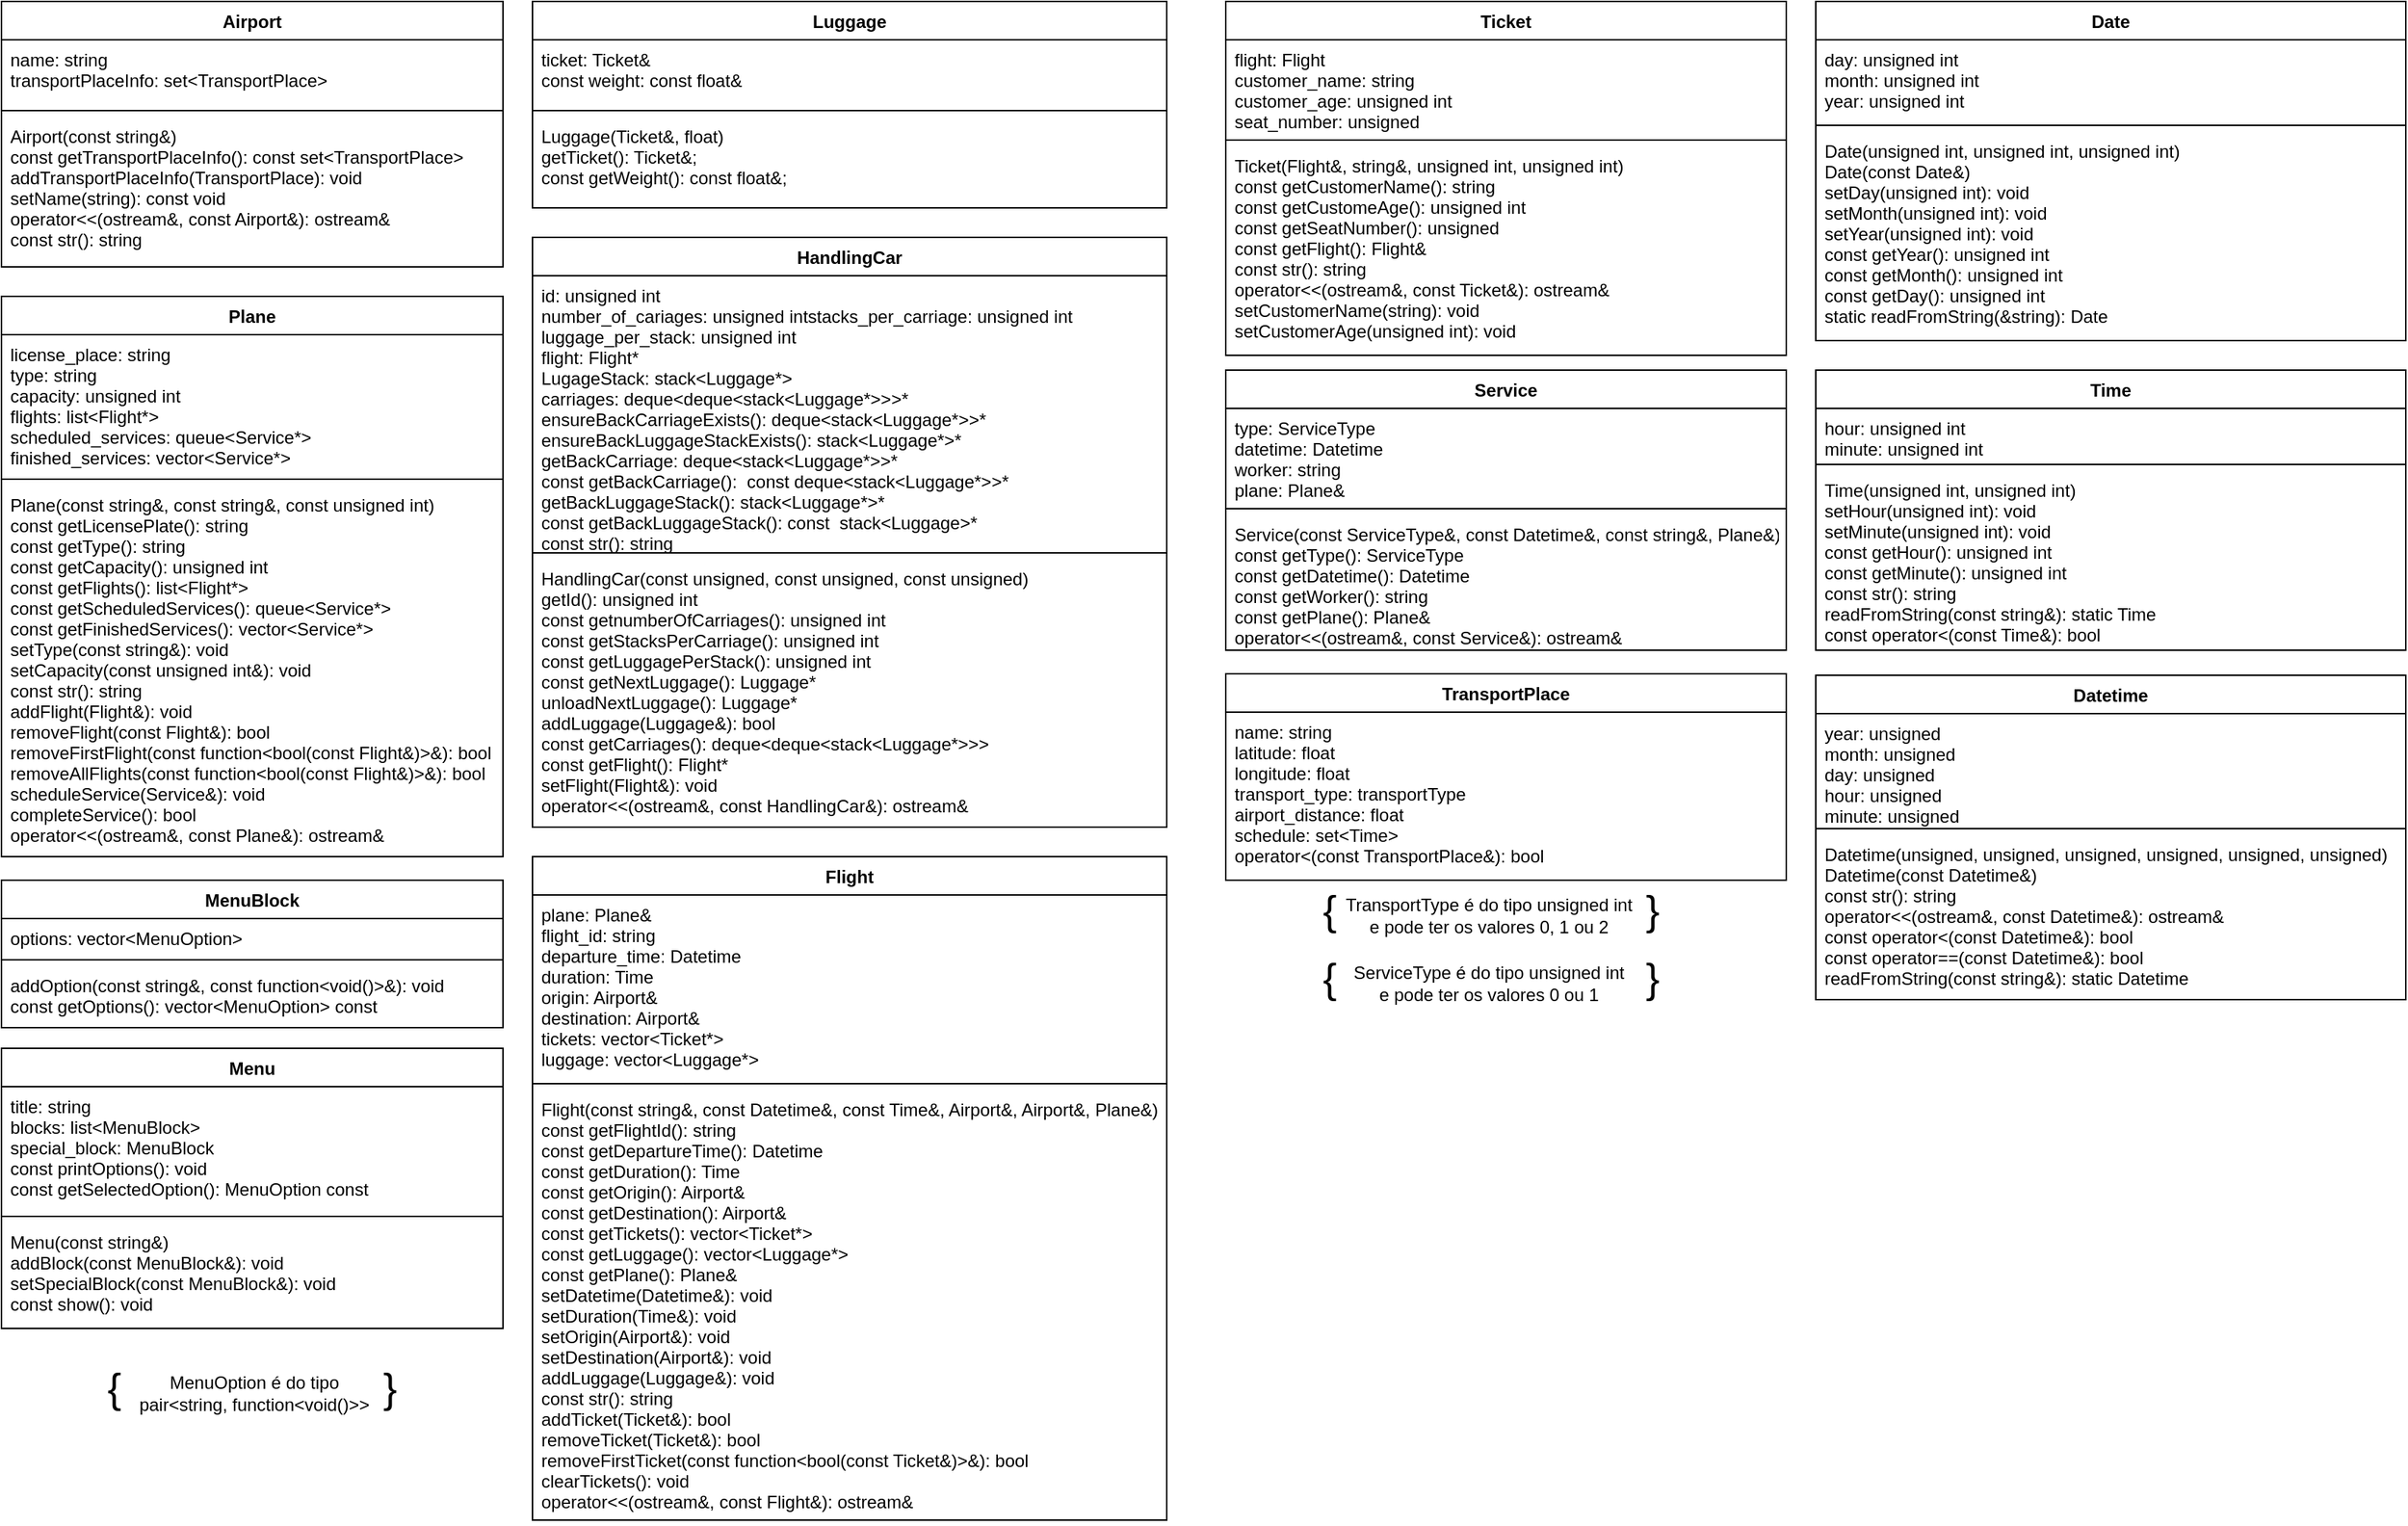 <mxfile version="16.0.0" type="github">
  <diagram id="W_Nx_6DD35ul7_3408HK" name="Page-1">
    <mxGraphModel dx="650" dy="359" grid="1" gridSize="10" guides="1" tooltips="1" connect="1" arrows="1" fold="1" page="1" pageScale="1" pageWidth="850" pageHeight="1100" math="0" shadow="0">
      <root>
        <mxCell id="0" />
        <mxCell id="1" parent="0" />
        <mxCell id="bMeLzX-Dhkqm__7QgIpA-3" value="Airport" style="swimlane;fontStyle=1;align=center;verticalAlign=top;childLayout=stackLayout;horizontal=1;startSize=26;horizontalStack=0;resizeParent=1;resizeParentMax=0;resizeLast=0;collapsible=1;marginBottom=0;glass=0;strokeColor=default;" parent="1" vertex="1">
          <mxGeometry x="30" y="20" width="340" height="180" as="geometry" />
        </mxCell>
        <mxCell id="bMeLzX-Dhkqm__7QgIpA-4" value="name: string&#xa;transportPlaceInfo: set&lt;TransportPlace&gt;&#xa;" style="text;strokeColor=none;fillColor=none;align=left;verticalAlign=top;spacingLeft=4;spacingRight=4;overflow=hidden;rotatable=0;points=[[0,0.5],[1,0.5]];portConstraint=eastwest;glass=0;" parent="bMeLzX-Dhkqm__7QgIpA-3" vertex="1">
          <mxGeometry y="26" width="340" height="44" as="geometry" />
        </mxCell>
        <mxCell id="bMeLzX-Dhkqm__7QgIpA-5" value="" style="line;strokeWidth=1;fillColor=none;align=left;verticalAlign=middle;spacingTop=-1;spacingLeft=3;spacingRight=3;rotatable=0;labelPosition=right;points=[];portConstraint=eastwest;glass=0;" parent="bMeLzX-Dhkqm__7QgIpA-3" vertex="1">
          <mxGeometry y="70" width="340" height="8" as="geometry" />
        </mxCell>
        <mxCell id="bMeLzX-Dhkqm__7QgIpA-6" value="Airport(const string&amp;)&#xa;const getTransportPlaceInfo(): const set&lt;TransportPlace&gt;&#xa;addTransportPlaceInfo(TransportPlace): void&#xa;setName(string): const void&#xa;operator&lt;&lt;(ostream&amp;, const Airport&amp;): ostream&amp;&#xa;const str(): string&#xa;&#xa;" style="text;strokeColor=none;fillColor=none;align=left;verticalAlign=top;spacingLeft=4;spacingRight=4;overflow=hidden;rotatable=0;points=[[0,0.5],[1,0.5]];portConstraint=eastwest;glass=0;" parent="bMeLzX-Dhkqm__7QgIpA-3" vertex="1">
          <mxGeometry y="78" width="340" height="102" as="geometry" />
        </mxCell>
        <mxCell id="bMeLzX-Dhkqm__7QgIpA-8" value="TransportPlace" style="swimlane;fontStyle=1;align=center;verticalAlign=top;childLayout=stackLayout;horizontal=1;startSize=26;horizontalStack=0;resizeParent=1;resizeParentMax=0;resizeLast=0;collapsible=1;marginBottom=0;glass=0;strokeColor=default;" parent="1" vertex="1">
          <mxGeometry x="860" y="476" width="380" height="140" as="geometry" />
        </mxCell>
        <mxCell id="bMeLzX-Dhkqm__7QgIpA-9" value="name: string&#xa;latitude: float&#xa;longitude: float&#xa;transport_type: transportType&#xa;airport_distance: float&#xa;schedule: set&lt;Time&gt;&#xa;operator&lt;(const TransportPlace&amp;): bool" style="text;strokeColor=none;fillColor=none;align=left;verticalAlign=top;spacingLeft=4;spacingRight=4;overflow=hidden;rotatable=0;points=[[0,0.5],[1,0.5]];portConstraint=eastwest;glass=0;" parent="bMeLzX-Dhkqm__7QgIpA-8" vertex="1">
          <mxGeometry y="26" width="380" height="114" as="geometry" />
        </mxCell>
        <mxCell id="bMeLzX-Dhkqm__7QgIpA-12" value="Ticket" style="swimlane;fontStyle=1;align=center;verticalAlign=top;childLayout=stackLayout;horizontal=1;startSize=26;horizontalStack=0;resizeParent=1;resizeParentMax=0;resizeLast=0;collapsible=1;marginBottom=0;glass=0;strokeColor=default;" parent="1" vertex="1">
          <mxGeometry x="860" y="20" width="380" height="240" as="geometry" />
        </mxCell>
        <mxCell id="bMeLzX-Dhkqm__7QgIpA-13" value="flight: Flight&#xa;customer_name: string&#xa;customer_age: unsigned int&#xa;seat_number: unsigned&#xa;" style="text;strokeColor=none;fillColor=none;align=left;verticalAlign=top;spacingLeft=4;spacingRight=4;overflow=hidden;rotatable=0;points=[[0,0.5],[1,0.5]];portConstraint=eastwest;glass=0;" parent="bMeLzX-Dhkqm__7QgIpA-12" vertex="1">
          <mxGeometry y="26" width="380" height="64" as="geometry" />
        </mxCell>
        <mxCell id="bMeLzX-Dhkqm__7QgIpA-14" value="" style="line;strokeWidth=1;fillColor=none;align=left;verticalAlign=middle;spacingTop=-1;spacingLeft=3;spacingRight=3;rotatable=0;labelPosition=right;points=[];portConstraint=eastwest;glass=0;" parent="bMeLzX-Dhkqm__7QgIpA-12" vertex="1">
          <mxGeometry y="90" width="380" height="8" as="geometry" />
        </mxCell>
        <mxCell id="bMeLzX-Dhkqm__7QgIpA-15" value="Ticket(Flight&amp;, string&amp;, unsigned int, unsigned int)&#xa;const getCustomerName(): string&#xa;const getCustomeAge(): unsigned int&#xa;const getSeatNumber(): unsigned&#xa;const getFlight(): Flight&amp;&#xa;const str(): string&#xa;operator&lt;&lt;(ostream&amp;, const Ticket&amp;): ostream&amp;&#xa;setCustomerName(string): void&#xa;setCustomerAge(unsigned int): void&#xa;" style="text;strokeColor=none;fillColor=none;align=left;verticalAlign=top;spacingLeft=4;spacingRight=4;overflow=hidden;rotatable=0;points=[[0,0.5],[1,0.5]];portConstraint=eastwest;glass=0;" parent="bMeLzX-Dhkqm__7QgIpA-12" vertex="1">
          <mxGeometry y="98" width="380" height="142" as="geometry" />
        </mxCell>
        <mxCell id="bMeLzX-Dhkqm__7QgIpA-16" value="Plane" style="swimlane;fontStyle=1;align=center;verticalAlign=top;childLayout=stackLayout;horizontal=1;startSize=26;horizontalStack=0;resizeParent=1;resizeParentMax=0;resizeLast=0;collapsible=1;marginBottom=0;glass=0;strokeColor=default;" parent="1" vertex="1">
          <mxGeometry x="30" y="220" width="340" height="380" as="geometry" />
        </mxCell>
        <mxCell id="bMeLzX-Dhkqm__7QgIpA-17" value="license_place: string&#xa;type: string&#xa;capacity: unsigned int&#xa;flights: list&lt;Flight*&gt;&#xa;scheduled_services: queue&lt;Service*&gt;&#xa;finished_services: vector&lt;Service*&gt;&#xa;" style="text;strokeColor=none;fillColor=none;align=left;verticalAlign=top;spacingLeft=4;spacingRight=4;overflow=hidden;rotatable=0;points=[[0,0.5],[1,0.5]];portConstraint=eastwest;glass=0;" parent="bMeLzX-Dhkqm__7QgIpA-16" vertex="1">
          <mxGeometry y="26" width="340" height="94" as="geometry" />
        </mxCell>
        <mxCell id="bMeLzX-Dhkqm__7QgIpA-18" value="" style="line;strokeWidth=1;fillColor=none;align=left;verticalAlign=middle;spacingTop=-1;spacingLeft=3;spacingRight=3;rotatable=0;labelPosition=right;points=[];portConstraint=eastwest;glass=0;" parent="bMeLzX-Dhkqm__7QgIpA-16" vertex="1">
          <mxGeometry y="120" width="340" height="8" as="geometry" />
        </mxCell>
        <mxCell id="bMeLzX-Dhkqm__7QgIpA-19" value="Plane(const string&amp;, const string&amp;, const unsigned int)&#xa;const getLicensePlate(): string&#xa;const getType(): string&#xa;const getCapacity(): unsigned int&#xa;const getFlights(): list&lt;Flight*&gt;&#xa;const getScheduledServices(): queue&lt;Service*&gt;&#xa;const getFinishedServices(): vector&lt;Service*&gt;&#xa;setType(const string&amp;): void&#xa;setCapacity(const unsigned int&amp;): void&#xa;const str(): string&#xa;addFlight(Flight&amp;): void&#xa;removeFlight(const Flight&amp;): bool&#xa;removeFirstFlight(const function&lt;bool(const Flight&amp;)&gt;&amp;): bool&#xa;removeAllFlights(const function&lt;bool(const Flight&amp;)&gt;&amp;): bool&#xa;scheduleService(Service&amp;): void&#xa;completeService(): bool&#xa;operator&lt;&lt;(ostream&amp;, const Plane&amp;): ostream&amp;&#xa;" style="text;strokeColor=none;fillColor=none;align=left;verticalAlign=top;spacingLeft=4;spacingRight=4;overflow=hidden;rotatable=0;points=[[0,0.5],[1,0.5]];portConstraint=eastwest;glass=0;" parent="bMeLzX-Dhkqm__7QgIpA-16" vertex="1">
          <mxGeometry y="128" width="340" height="252" as="geometry" />
        </mxCell>
        <mxCell id="bMeLzX-Dhkqm__7QgIpA-24" value="Service" style="swimlane;fontStyle=1;align=center;verticalAlign=top;childLayout=stackLayout;horizontal=1;startSize=26;horizontalStack=0;resizeParent=1;resizeParentMax=0;resizeLast=0;collapsible=1;marginBottom=0;glass=0;strokeColor=default;" parent="1" vertex="1">
          <mxGeometry x="860" y="270" width="380" height="190" as="geometry" />
        </mxCell>
        <mxCell id="bMeLzX-Dhkqm__7QgIpA-25" value="type: ServiceType&#xa;datetime: Datetime&#xa;worker: string&#xa;plane: Plane&amp;&#xa;" style="text;strokeColor=none;fillColor=none;align=left;verticalAlign=top;spacingLeft=4;spacingRight=4;overflow=hidden;rotatable=0;points=[[0,0.5],[1,0.5]];portConstraint=eastwest;glass=0;" parent="bMeLzX-Dhkqm__7QgIpA-24" vertex="1">
          <mxGeometry y="26" width="380" height="64" as="geometry" />
        </mxCell>
        <mxCell id="bMeLzX-Dhkqm__7QgIpA-26" value="" style="line;strokeWidth=1;fillColor=none;align=left;verticalAlign=middle;spacingTop=-1;spacingLeft=3;spacingRight=3;rotatable=0;labelPosition=right;points=[];portConstraint=eastwest;glass=0;" parent="bMeLzX-Dhkqm__7QgIpA-24" vertex="1">
          <mxGeometry y="90" width="380" height="8" as="geometry" />
        </mxCell>
        <mxCell id="bMeLzX-Dhkqm__7QgIpA-27" value="Service(const ServiceType&amp;, const Datetime&amp;, const string&amp;, Plane&amp;)&#xa;const getType(): ServiceType&#xa;const getDatetime(): Datetime&#xa;const getWorker(): string&#xa;const getPlane(): Plane&amp;&#xa;operator&lt;&lt;(ostream&amp;, const Service&amp;): ostream&amp;&#xa;" style="text;strokeColor=none;fillColor=none;align=left;verticalAlign=top;spacingLeft=4;spacingRight=4;overflow=hidden;rotatable=0;points=[[0,0.5],[1,0.5]];portConstraint=eastwest;glass=0;" parent="bMeLzX-Dhkqm__7QgIpA-24" vertex="1">
          <mxGeometry y="98" width="380" height="92" as="geometry" />
        </mxCell>
        <mxCell id="bMeLzX-Dhkqm__7QgIpA-28" value="Date" style="swimlane;fontStyle=1;align=center;verticalAlign=top;childLayout=stackLayout;horizontal=1;startSize=26;horizontalStack=0;resizeParent=1;resizeParentMax=0;resizeLast=0;collapsible=1;marginBottom=0;glass=0;strokeColor=default;" parent="1" vertex="1">
          <mxGeometry x="1260" y="20" width="400" height="230" as="geometry" />
        </mxCell>
        <mxCell id="bMeLzX-Dhkqm__7QgIpA-29" value="day: unsigned int&#xa;month: unsigned int&#xa;year: unsigned int&#xa;" style="text;strokeColor=none;fillColor=none;align=left;verticalAlign=top;spacingLeft=4;spacingRight=4;overflow=hidden;rotatable=0;points=[[0,0.5],[1,0.5]];portConstraint=eastwest;glass=0;" parent="bMeLzX-Dhkqm__7QgIpA-28" vertex="1">
          <mxGeometry y="26" width="400" height="54" as="geometry" />
        </mxCell>
        <mxCell id="bMeLzX-Dhkqm__7QgIpA-30" value="" style="line;strokeWidth=1;fillColor=none;align=left;verticalAlign=middle;spacingTop=-1;spacingLeft=3;spacingRight=3;rotatable=0;labelPosition=right;points=[];portConstraint=eastwest;glass=0;" parent="bMeLzX-Dhkqm__7QgIpA-28" vertex="1">
          <mxGeometry y="80" width="400" height="8" as="geometry" />
        </mxCell>
        <mxCell id="bMeLzX-Dhkqm__7QgIpA-31" value="Date(unsigned int, unsigned int, unsigned int)&#xa;Date(const Date&amp;)&#xa;setDay(unsigned int): void&#xa;setMonth(unsigned int): void&#xa;setYear(unsigned int): void&#xa;const getYear(): unsigned int&#xa;const getMonth(): unsigned int&#xa;const getDay(): unsigned int&#xa;static readFromString(&amp;string): Date&#xa;" style="text;strokeColor=none;fillColor=none;align=left;verticalAlign=top;spacingLeft=4;spacingRight=4;overflow=hidden;rotatable=0;points=[[0,0.5],[1,0.5]];portConstraint=eastwest;glass=0;" parent="bMeLzX-Dhkqm__7QgIpA-28" vertex="1">
          <mxGeometry y="88" width="400" height="142" as="geometry" />
        </mxCell>
        <mxCell id="bMeLzX-Dhkqm__7QgIpA-32" value="Time" style="swimlane;fontStyle=1;align=center;verticalAlign=top;childLayout=stackLayout;horizontal=1;startSize=26;horizontalStack=0;resizeParent=1;resizeParentMax=0;resizeLast=0;collapsible=1;marginBottom=0;glass=0;strokeColor=default;" parent="1" vertex="1">
          <mxGeometry x="1260" y="270" width="400" height="190" as="geometry" />
        </mxCell>
        <mxCell id="bMeLzX-Dhkqm__7QgIpA-33" value="hour: unsigned int&#xa;minute: unsigned int" style="text;strokeColor=none;fillColor=none;align=left;verticalAlign=top;spacingLeft=4;spacingRight=4;overflow=hidden;rotatable=0;points=[[0,0.5],[1,0.5]];portConstraint=eastwest;glass=0;" parent="bMeLzX-Dhkqm__7QgIpA-32" vertex="1">
          <mxGeometry y="26" width="400" height="34" as="geometry" />
        </mxCell>
        <mxCell id="bMeLzX-Dhkqm__7QgIpA-34" value="" style="line;strokeWidth=1;fillColor=none;align=left;verticalAlign=middle;spacingTop=-1;spacingLeft=3;spacingRight=3;rotatable=0;labelPosition=right;points=[];portConstraint=eastwest;glass=0;" parent="bMeLzX-Dhkqm__7QgIpA-32" vertex="1">
          <mxGeometry y="60" width="400" height="8" as="geometry" />
        </mxCell>
        <mxCell id="bMeLzX-Dhkqm__7QgIpA-35" value="Time(unsigned int, unsigned int)&#xa;setHour(unsigned int): void&#xa;setMinute(unsigned int): void&#xa;const getHour(): unsigned int&#xa;const getMinute(): unsigned int&#xa;const str(): string&#xa;readFromString(const string&amp;): static Time&#xa;const operator&lt;(const Time&amp;): bool&#xa;&#xa;" style="text;strokeColor=none;fillColor=none;align=left;verticalAlign=top;spacingLeft=4;spacingRight=4;overflow=hidden;rotatable=0;points=[[0,0.5],[1,0.5]];portConstraint=eastwest;glass=0;" parent="bMeLzX-Dhkqm__7QgIpA-32" vertex="1">
          <mxGeometry y="68" width="400" height="122" as="geometry" />
        </mxCell>
        <mxCell id="bMeLzX-Dhkqm__7QgIpA-48" value="Luggage" style="swimlane;fontStyle=1;align=center;verticalAlign=top;childLayout=stackLayout;horizontal=1;startSize=26;horizontalStack=0;resizeParent=1;resizeParentMax=0;resizeLast=0;collapsible=1;marginBottom=0;glass=0;strokeColor=default;" parent="1" vertex="1">
          <mxGeometry x="390" y="20" width="430" height="140" as="geometry" />
        </mxCell>
        <mxCell id="bMeLzX-Dhkqm__7QgIpA-49" value="ticket: Ticket&amp;&#xa;const weight: const float&amp;&#xa;" style="text;strokeColor=none;fillColor=none;align=left;verticalAlign=top;spacingLeft=4;spacingRight=4;overflow=hidden;rotatable=0;points=[[0,0.5],[1,0.5]];portConstraint=eastwest;glass=0;" parent="bMeLzX-Dhkqm__7QgIpA-48" vertex="1">
          <mxGeometry y="26" width="430" height="44" as="geometry" />
        </mxCell>
        <mxCell id="bMeLzX-Dhkqm__7QgIpA-50" value="" style="line;strokeWidth=1;fillColor=none;align=left;verticalAlign=middle;spacingTop=-1;spacingLeft=3;spacingRight=3;rotatable=0;labelPosition=right;points=[];portConstraint=eastwest;glass=0;" parent="bMeLzX-Dhkqm__7QgIpA-48" vertex="1">
          <mxGeometry y="70" width="430" height="8" as="geometry" />
        </mxCell>
        <mxCell id="bMeLzX-Dhkqm__7QgIpA-51" value="Luggage(Ticket&amp;, float)&#xa;getTicket(): Ticket&amp;;&#xa;const getWeight(): const float&amp;;&#xa;" style="text;strokeColor=none;fillColor=none;align=left;verticalAlign=top;spacingLeft=4;spacingRight=4;overflow=hidden;rotatable=0;points=[[0,0.5],[1,0.5]];portConstraint=eastwest;glass=0;" parent="bMeLzX-Dhkqm__7QgIpA-48" vertex="1">
          <mxGeometry y="78" width="430" height="62" as="geometry" />
        </mxCell>
        <mxCell id="N8jX7RXxcrsj9XoVNn8p-1" value="HandlingCar" style="swimlane;fontStyle=1;align=center;verticalAlign=top;childLayout=stackLayout;horizontal=1;startSize=26;horizontalStack=0;resizeParent=1;resizeParentMax=0;resizeLast=0;collapsible=1;marginBottom=0;" parent="1" vertex="1">
          <mxGeometry x="390" y="180" width="430" height="400" as="geometry" />
        </mxCell>
        <mxCell id="N8jX7RXxcrsj9XoVNn8p-2" value="id: unsigned int&#xa;number_of_cariages: unsigned intstacks_per_carriage: unsigned int&#xa;luggage_per_stack: unsigned int&#xa;flight: Flight*&#xa;LugageStack: stack&lt;Luggage*&gt;&#xa;carriages: deque&lt;deque&lt;stack&lt;Luggage*&gt;&gt;&gt;*&#xa;ensureBackCarriageExists(): deque&lt;stack&lt;Luggage*&gt;&gt;*&#xa;ensureBackLuggageStackExists(): stack&lt;Luggage*&gt;*&#xa;getBackCarriage: deque&lt;stack&lt;Luggage*&gt;&gt;*&#xa;const getBackCarriage():  const deque&lt;stack&lt;Luggage*&gt;&gt;*&#xa;getBackLuggageStack(): stack&lt;Luggage*&gt;*&#xa;const getBackLuggageStack(): const  stack&lt;Luggage&gt;*&#xa;const str(): string&#xa;&#xa;" style="text;strokeColor=none;fillColor=none;align=left;verticalAlign=top;spacingLeft=4;spacingRight=4;overflow=hidden;rotatable=0;points=[[0,0.5],[1,0.5]];portConstraint=eastwest;" parent="N8jX7RXxcrsj9XoVNn8p-1" vertex="1">
          <mxGeometry y="26" width="430" height="184" as="geometry" />
        </mxCell>
        <mxCell id="N8jX7RXxcrsj9XoVNn8p-3" value="" style="line;strokeWidth=1;fillColor=none;align=left;verticalAlign=middle;spacingTop=-1;spacingLeft=3;spacingRight=3;rotatable=0;labelPosition=right;points=[];portConstraint=eastwest;" parent="N8jX7RXxcrsj9XoVNn8p-1" vertex="1">
          <mxGeometry y="210" width="430" height="8" as="geometry" />
        </mxCell>
        <mxCell id="N8jX7RXxcrsj9XoVNn8p-4" value="HandlingCar(const unsigned, const unsigned, const unsigned)&#xa;getId(): unsigned int&#xa;const getnumberOfCarriages(): unsigned int&#xa;const getStacksPerCarriage(): unsigned int&#xa;const getLuggagePerStack(): unsigned int&#xa;const getNextLuggage(): Luggage*&#xa;unloadNextLuggage(): Luggage*&#xa;addLuggage(Luggage&amp;): bool&#xa;const getCarriages(): deque&lt;deque&lt;stack&lt;Luggage*&gt;&gt;&gt;&#xa;const getFlight(): Flight*&#xa;setFlight(Flight&amp;): void&#xa;operator&lt;&lt;(ostream&amp;, const HandlingCar&amp;): ostream&amp;&#xa;&#xa;&#xa;&#xa;" style="text;strokeColor=none;fillColor=none;align=left;verticalAlign=top;spacingLeft=4;spacingRight=4;overflow=hidden;rotatable=0;points=[[0,0.5],[1,0.5]];portConstraint=eastwest;" parent="N8jX7RXxcrsj9XoVNn8p-1" vertex="1">
          <mxGeometry y="218" width="430" height="182" as="geometry" />
        </mxCell>
        <mxCell id="bMeLzX-Dhkqm__7QgIpA-36" value="Datetime" style="swimlane;fontStyle=1;align=center;verticalAlign=top;childLayout=stackLayout;horizontal=1;startSize=26;horizontalStack=0;resizeParent=1;resizeParentMax=0;resizeLast=0;collapsible=1;marginBottom=0;glass=0;strokeColor=default;" parent="1" vertex="1">
          <mxGeometry x="1260" y="477" width="400" height="220" as="geometry" />
        </mxCell>
        <mxCell id="bMeLzX-Dhkqm__7QgIpA-37" value="year: unsigned&#xa;month: unsigned&#xa;day: unsigned&#xa;hour: unsigned&#xa;minute: unsigned" style="text;strokeColor=none;fillColor=none;align=left;verticalAlign=top;spacingLeft=4;spacingRight=4;overflow=hidden;rotatable=0;points=[[0,0.5],[1,0.5]];portConstraint=eastwest;glass=0;" parent="bMeLzX-Dhkqm__7QgIpA-36" vertex="1">
          <mxGeometry y="26" width="400" height="74" as="geometry" />
        </mxCell>
        <mxCell id="bMeLzX-Dhkqm__7QgIpA-38" value="" style="line;strokeWidth=1;fillColor=none;align=left;verticalAlign=middle;spacingTop=-1;spacingLeft=3;spacingRight=3;rotatable=0;labelPosition=right;points=[];portConstraint=eastwest;glass=0;" parent="bMeLzX-Dhkqm__7QgIpA-36" vertex="1">
          <mxGeometry y="100" width="400" height="8" as="geometry" />
        </mxCell>
        <mxCell id="bMeLzX-Dhkqm__7QgIpA-39" value="Datetime(unsigned, unsigned, unsigned, unsigned, unsigned, unsigned)&#xa;Datetime(const Datetime&amp;)&#xa;const str(): string&#xa;operator&lt;&lt;(ostream&amp;, const Datetime&amp;): ostream&amp;&#xa;const operator&lt;(const Datetime&amp;): bool&#xa;const operator==(const Datetime&amp;): bool&#xa;readFromString(const string&amp;): static Datetime&#xa;" style="text;strokeColor=none;fillColor=none;align=left;verticalAlign=top;spacingLeft=4;spacingRight=4;overflow=hidden;rotatable=0;points=[[0,0.5],[1,0.5]];portConstraint=eastwest;glass=0;" parent="bMeLzX-Dhkqm__7QgIpA-36" vertex="1">
          <mxGeometry y="108" width="400" height="112" as="geometry" />
        </mxCell>
        <mxCell id="AyeVOVBuwVhrMnn7-EBD-2" value="MenuBlock" style="swimlane;fontStyle=1;align=center;verticalAlign=top;childLayout=stackLayout;horizontal=1;startSize=26;horizontalStack=0;resizeParent=1;resizeParentMax=0;resizeLast=0;collapsible=1;marginBottom=0;" vertex="1" parent="1">
          <mxGeometry x="30" y="616" width="340" height="100" as="geometry" />
        </mxCell>
        <mxCell id="AyeVOVBuwVhrMnn7-EBD-3" value="options: vector&lt;MenuOption&gt;" style="text;strokeColor=none;fillColor=none;align=left;verticalAlign=top;spacingLeft=4;spacingRight=4;overflow=hidden;rotatable=0;points=[[0,0.5],[1,0.5]];portConstraint=eastwest;" vertex="1" parent="AyeVOVBuwVhrMnn7-EBD-2">
          <mxGeometry y="26" width="340" height="24" as="geometry" />
        </mxCell>
        <mxCell id="AyeVOVBuwVhrMnn7-EBD-4" value="" style="line;strokeWidth=1;fillColor=none;align=left;verticalAlign=middle;spacingTop=-1;spacingLeft=3;spacingRight=3;rotatable=0;labelPosition=right;points=[];portConstraint=eastwest;" vertex="1" parent="AyeVOVBuwVhrMnn7-EBD-2">
          <mxGeometry y="50" width="340" height="8" as="geometry" />
        </mxCell>
        <mxCell id="AyeVOVBuwVhrMnn7-EBD-5" value="addOption(const string&amp;, const function&lt;void()&gt;&amp;): void&#xa;const getOptions(): vector&lt;MenuOption&gt; const&#xa;" style="text;strokeColor=none;fillColor=none;align=left;verticalAlign=top;spacingLeft=4;spacingRight=4;overflow=hidden;rotatable=0;points=[[0,0.5],[1,0.5]];portConstraint=eastwest;" vertex="1" parent="AyeVOVBuwVhrMnn7-EBD-2">
          <mxGeometry y="58" width="340" height="42" as="geometry" />
        </mxCell>
        <mxCell id="AyeVOVBuwVhrMnn7-EBD-6" value="Menu" style="swimlane;fontStyle=1;align=center;verticalAlign=top;childLayout=stackLayout;horizontal=1;startSize=26;horizontalStack=0;resizeParent=1;resizeParentMax=0;resizeLast=0;collapsible=1;marginBottom=0;" vertex="1" parent="1">
          <mxGeometry x="30" y="730" width="340" height="190" as="geometry" />
        </mxCell>
        <mxCell id="AyeVOVBuwVhrMnn7-EBD-7" value="title: string&#xa;blocks: list&lt;MenuBlock&gt;&#xa;special_block: MenuBlock&#xa;const printOptions(): void&#xa;const getSelectedOption(): MenuOption const&#xa;" style="text;strokeColor=none;fillColor=none;align=left;verticalAlign=top;spacingLeft=4;spacingRight=4;overflow=hidden;rotatable=0;points=[[0,0.5],[1,0.5]];portConstraint=eastwest;" vertex="1" parent="AyeVOVBuwVhrMnn7-EBD-6">
          <mxGeometry y="26" width="340" height="84" as="geometry" />
        </mxCell>
        <mxCell id="AyeVOVBuwVhrMnn7-EBD-8" value="" style="line;strokeWidth=1;fillColor=none;align=left;verticalAlign=middle;spacingTop=-1;spacingLeft=3;spacingRight=3;rotatable=0;labelPosition=right;points=[];portConstraint=eastwest;" vertex="1" parent="AyeVOVBuwVhrMnn7-EBD-6">
          <mxGeometry y="110" width="340" height="8" as="geometry" />
        </mxCell>
        <mxCell id="AyeVOVBuwVhrMnn7-EBD-9" value="Menu(const string&amp;)&#xa;addBlock(const MenuBlock&amp;): void&#xa;setSpecialBlock(const MenuBlock&amp;): void&#xa;const show(): void&#xa;" style="text;strokeColor=none;fillColor=none;align=left;verticalAlign=top;spacingLeft=4;spacingRight=4;overflow=hidden;rotatable=0;points=[[0,0.5],[1,0.5]];portConstraint=eastwest;" vertex="1" parent="AyeVOVBuwVhrMnn7-EBD-6">
          <mxGeometry y="118" width="340" height="72" as="geometry" />
        </mxCell>
        <mxCell id="AyeVOVBuwVhrMnn7-EBD-11" value="{" style="text;html=1;align=center;verticalAlign=middle;resizable=0;points=[];autosize=1;strokeColor=none;fillColor=none;fontSize=28;" vertex="1" parent="1">
          <mxGeometry x="920" y="616" width="20" height="40" as="geometry" />
        </mxCell>
        <mxCell id="AyeVOVBuwVhrMnn7-EBD-12" value="{" style="text;html=1;align=center;verticalAlign=middle;resizable=0;points=[];autosize=1;strokeColor=none;fillColor=none;fontSize=28;rotation=-180;" vertex="1" parent="1">
          <mxGeometry x="1140" y="622" width="20" height="40" as="geometry" />
        </mxCell>
        <mxCell id="AyeVOVBuwVhrMnn7-EBD-13" value="&lt;div&gt;TransportType é do tipo unsigned int&lt;/div&gt;&lt;div&gt; e pode ter os valores 0, 1 ou 2&lt;/div&gt;" style="text;html=1;align=center;verticalAlign=middle;resizable=0;points=[];autosize=1;strokeColor=none;fillColor=none;fontSize=12;" vertex="1" parent="1">
          <mxGeometry x="933" y="625" width="210" height="30" as="geometry" />
        </mxCell>
        <mxCell id="AyeVOVBuwVhrMnn7-EBD-15" value="{" style="text;html=1;align=center;verticalAlign=middle;resizable=0;points=[];autosize=1;strokeColor=none;fillColor=none;fontSize=28;" vertex="1" parent="1">
          <mxGeometry x="920" y="662" width="20" height="40" as="geometry" />
        </mxCell>
        <mxCell id="AyeVOVBuwVhrMnn7-EBD-16" value="{" style="text;html=1;align=center;verticalAlign=middle;resizable=0;points=[];autosize=1;strokeColor=none;fillColor=none;fontSize=28;rotation=-180;" vertex="1" parent="1">
          <mxGeometry x="1140" y="668" width="20" height="40" as="geometry" />
        </mxCell>
        <mxCell id="AyeVOVBuwVhrMnn7-EBD-17" value="&lt;div&gt;ServiceType é do tipo unsigned int&lt;/div&gt;&lt;div&gt;e pode ter os valores 0 ou 1&lt;br&gt;&lt;/div&gt;" style="text;html=1;align=center;verticalAlign=middle;resizable=0;points=[];autosize=1;strokeColor=none;fillColor=none;fontSize=12;" vertex="1" parent="1">
          <mxGeometry x="938" y="671" width="200" height="30" as="geometry" />
        </mxCell>
        <mxCell id="AyeVOVBuwVhrMnn7-EBD-18" value="{" style="text;html=1;align=center;verticalAlign=middle;resizable=0;points=[];autosize=1;strokeColor=none;fillColor=none;fontSize=28;" vertex="1" parent="1">
          <mxGeometry x="95.5" y="940" width="20" height="40" as="geometry" />
        </mxCell>
        <mxCell id="AyeVOVBuwVhrMnn7-EBD-19" value="{" style="text;html=1;align=center;verticalAlign=middle;resizable=0;points=[];autosize=1;strokeColor=none;fillColor=none;fontSize=28;rotation=-180;" vertex="1" parent="1">
          <mxGeometry x="284.5" y="946" width="20" height="40" as="geometry" />
        </mxCell>
        <mxCell id="AyeVOVBuwVhrMnn7-EBD-20" value="&lt;div&gt;MenuOption é do tipo&lt;/div&gt;&lt;div&gt;pair&amp;lt;string, function&amp;lt;void()&amp;gt;&amp;gt;&lt;br&gt;&lt;/div&gt;" style="text;html=1;align=center;verticalAlign=middle;resizable=0;points=[];autosize=1;strokeColor=none;fillColor=none;fontSize=12;" vertex="1" parent="1">
          <mxGeometry x="115.5" y="949" width="170" height="30" as="geometry" />
        </mxCell>
        <mxCell id="AyeVOVBuwVhrMnn7-EBD-27" value="Flight" style="swimlane;fontStyle=1;align=center;verticalAlign=top;childLayout=stackLayout;horizontal=1;startSize=26;horizontalStack=0;resizeParent=1;resizeParentMax=0;resizeLast=0;collapsible=1;marginBottom=0;fontSize=12;" vertex="1" parent="1">
          <mxGeometry x="390" y="600" width="430" height="450" as="geometry" />
        </mxCell>
        <mxCell id="AyeVOVBuwVhrMnn7-EBD-28" value="plane: Plane&amp;&#xa;flight_id: string&#xa;departure_time: Datetime&#xa;duration: Time&#xa;origin: Airport&amp;&#xa;destination: Airport&amp;&#xa;tickets: vector&lt;Ticket*&gt;&#xa;luggage: vector&lt;Luggage*&gt;&#xa;" style="text;strokeColor=none;fillColor=none;align=left;verticalAlign=top;spacingLeft=4;spacingRight=4;overflow=hidden;rotatable=0;points=[[0,0.5],[1,0.5]];portConstraint=eastwest;fontSize=12;" vertex="1" parent="AyeVOVBuwVhrMnn7-EBD-27">
          <mxGeometry y="26" width="430" height="124" as="geometry" />
        </mxCell>
        <mxCell id="AyeVOVBuwVhrMnn7-EBD-29" value="" style="line;strokeWidth=1;fillColor=none;align=left;verticalAlign=middle;spacingTop=-1;spacingLeft=3;spacingRight=3;rotatable=0;labelPosition=right;points=[];portConstraint=eastwest;fontSize=28;" vertex="1" parent="AyeVOVBuwVhrMnn7-EBD-27">
          <mxGeometry y="150" width="430" height="8" as="geometry" />
        </mxCell>
        <mxCell id="AyeVOVBuwVhrMnn7-EBD-30" value="Flight(const string&amp;, const Datetime&amp;, const Time&amp;, Airport&amp;, Airport&amp;, Plane&amp;)&#xa;const getFlightId(): string&#xa;const getDepartureTime(): Datetime&#xa;const getDuration(): Time&#xa;const getOrigin(): Airport&amp;&#xa;const getDestination(): Airport&amp;&#xa;const getTickets(): vector&lt;Ticket*&gt;&#xa;const getLuggage(): vector&lt;Luggage*&gt;&#xa;const getPlane(): Plane&amp;&#xa;setDatetime(Datetime&amp;): void&#xa;setDuration(Time&amp;): void&#xa;setOrigin(Airport&amp;): void&#xa;setDestination(Airport&amp;): void&#xa;addLuggage(Luggage&amp;): void&#xa;const str(): string&#xa;addTicket(Ticket&amp;): bool&#xa;removeTicket(Ticket&amp;): bool&#xa;removeFirstTicket(const function&lt;bool(const Ticket&amp;)&gt;&amp;): bool&#xa;clearTickets(): void&#xa;operator&lt;&lt;(ostream&amp;, const Flight&amp;): ostream&amp;&#xa;" style="text;strokeColor=none;fillColor=none;align=left;verticalAlign=top;spacingLeft=4;spacingRight=4;overflow=hidden;rotatable=0;points=[[0,0.5],[1,0.5]];portConstraint=eastwest;fontSize=12;" vertex="1" parent="AyeVOVBuwVhrMnn7-EBD-27">
          <mxGeometry y="158" width="430" height="292" as="geometry" />
        </mxCell>
      </root>
    </mxGraphModel>
  </diagram>
</mxfile>
